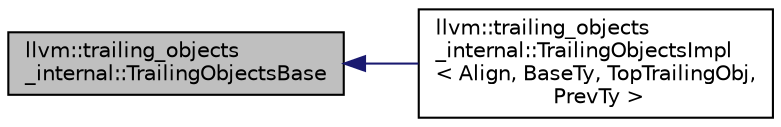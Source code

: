 digraph "llvm::trailing_objects_internal::TrailingObjectsBase"
{
 // LATEX_PDF_SIZE
  bgcolor="transparent";
  edge [fontname="Helvetica",fontsize="10",labelfontname="Helvetica",labelfontsize="10"];
  node [fontname="Helvetica",fontsize="10",shape=record];
  rankdir="LR";
  Node1 [label="llvm::trailing_objects\l_internal::TrailingObjectsBase",height=0.2,width=0.4,color="black", fillcolor="grey75", style="filled", fontcolor="black",tooltip="The base class for TrailingObjects* classes."];
  Node1 -> Node2 [dir="back",color="midnightblue",fontsize="10",style="solid",fontname="Helvetica"];
  Node2 [label="llvm::trailing_objects\l_internal::TrailingObjectsImpl\l\< Align, BaseTy, TopTrailingObj,\l PrevTy \>",height=0.2,width=0.4,color="black",URL="$classllvm_1_1trailing__objects__internal_1_1TrailingObjectsImpl_3_01Align_00_01BaseTy_00_01TopTrailingObj_00_01PrevTy_01_4.html",tooltip=" "];
}
